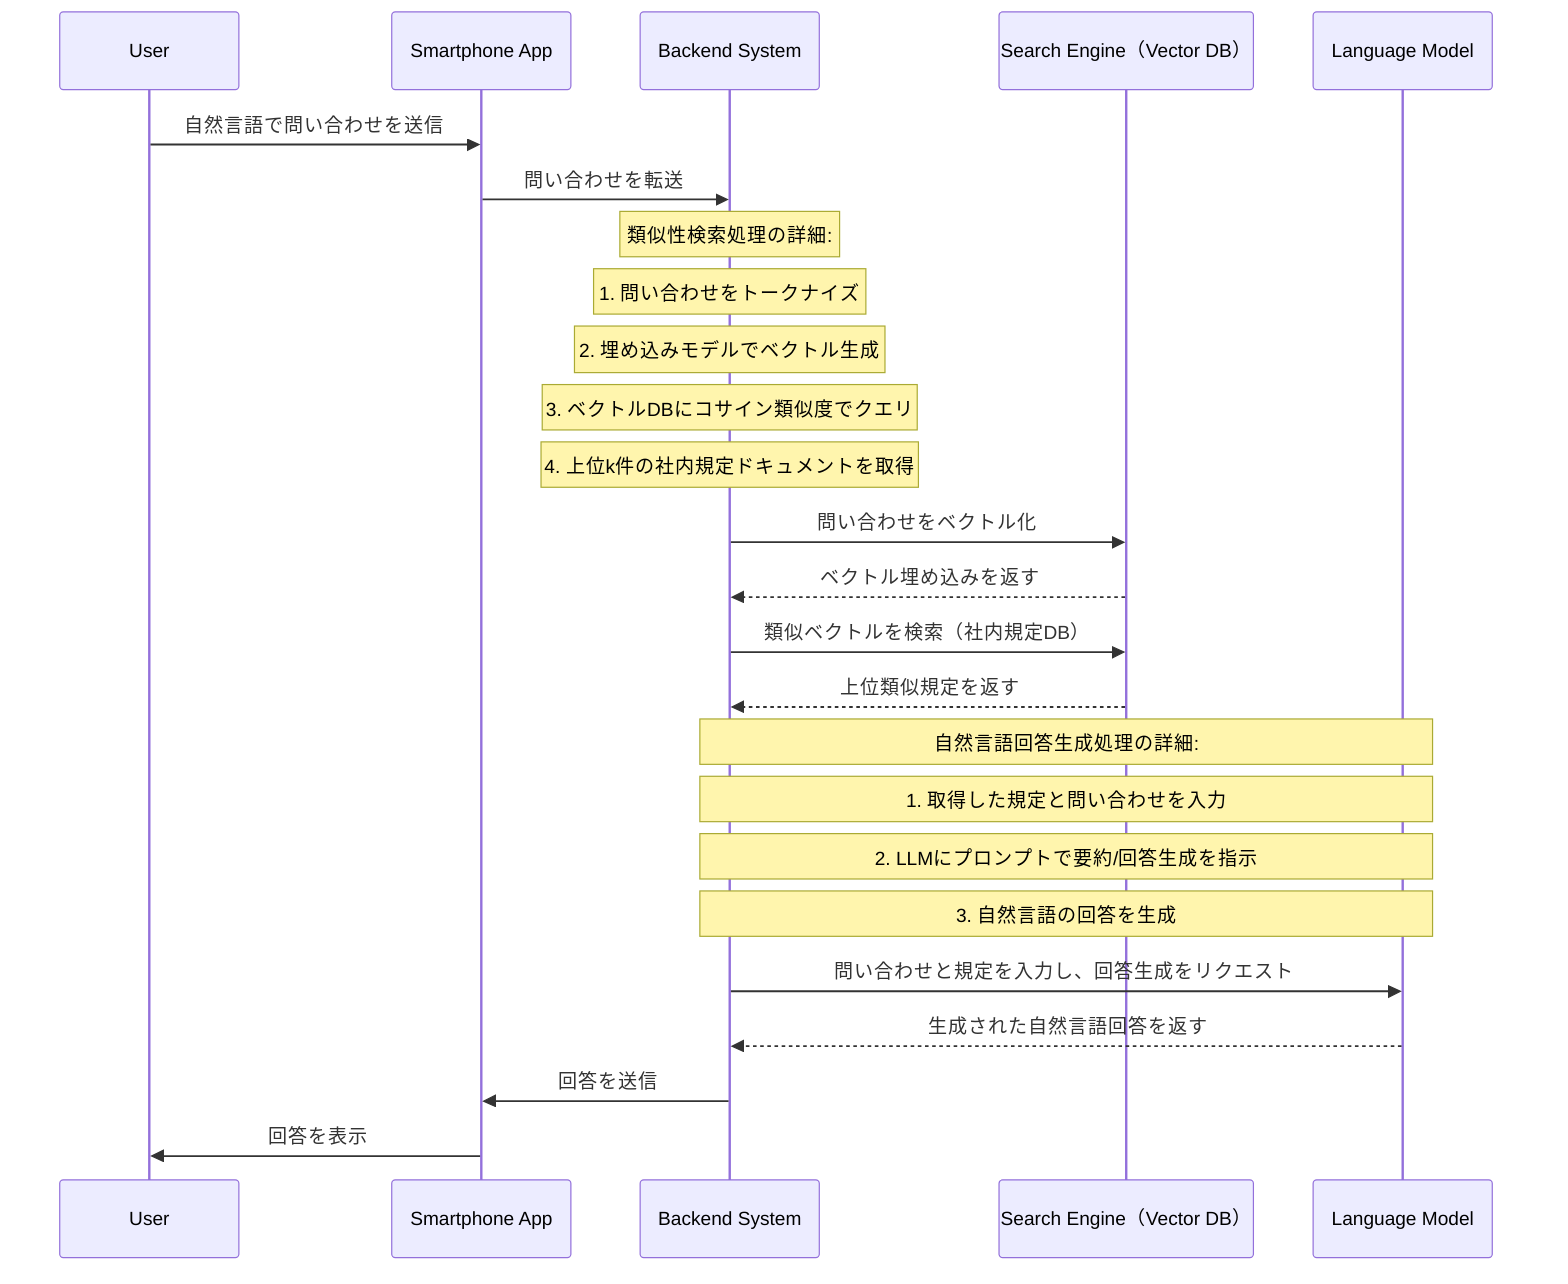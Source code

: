 sequenceDiagram
    participant User
    participant App as Smartphone App
    participant Backend as Backend System
    participant Search as Search Engine（Vector DB）
    participant LLM as Language Model

    User->>App: 自然言語で問い合わせを送信
    App->>Backend: 問い合わせを転送

    Note over Backend: 類似性検索処理の詳細:
    Note over Backend: 1. 問い合わせをトークナイズ
    Note over Backend: 2. 埋め込みモデルでベクトル生成
    Note over Backend: 3. ベクトルDBにコサイン類似度でクエリ
    Note over Backend: 4. 上位k件の社内規定ドキュメントを取得

    Backend->>Search: 問い合わせをベクトル化
    Search-->>Backend: ベクトル埋め込みを返す
    Backend->>Search: 類似ベクトルを検索（社内規定DB）
    Search-->>Backend: 上位類似規定を返す

    Note over Backend,LLM: 自然言語回答生成処理の詳細:
    Note over Backend,LLM: 1. 取得した規定と問い合わせを入力
    Note over Backend,LLM: 2. LLMにプロンプトで要約/回答生成を指示
    Note over Backend,LLM: 3. 自然言語の回答を生成

    Backend->>LLM: 問い合わせと規定を入力し、回答生成をリクエスト
    LLM-->>Backend: 生成された自然言語回答を返す

    Backend->>App: 回答を送信
    App->>User: 回答を表示